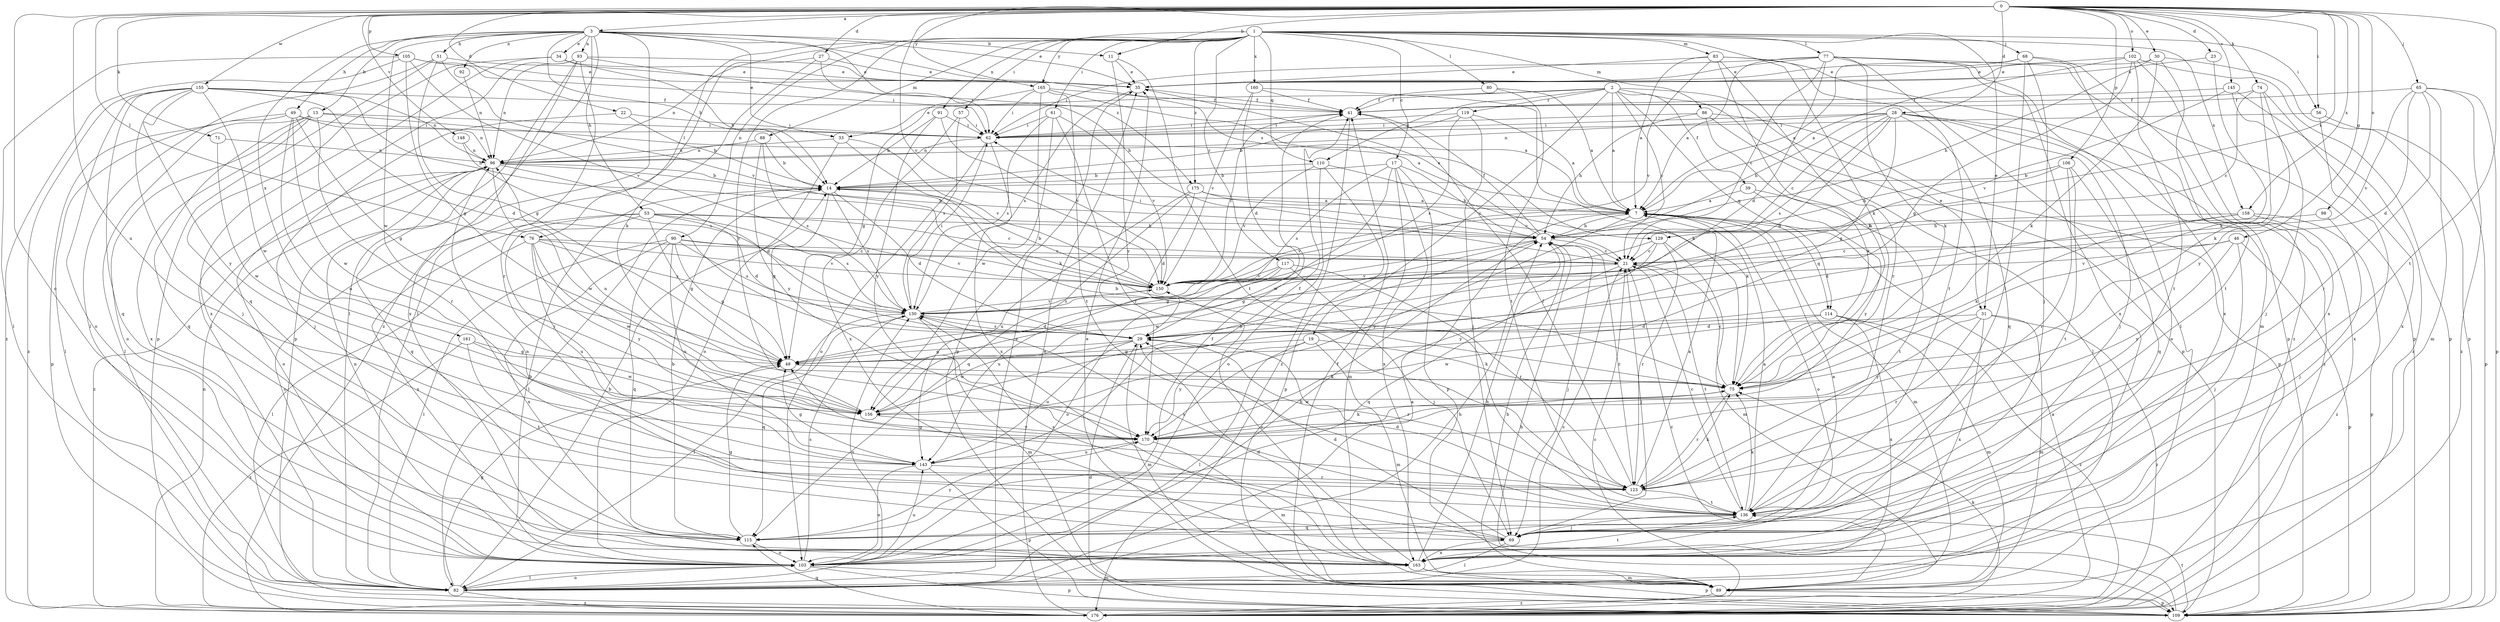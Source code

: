 strict digraph  {
0;
1;
2;
3;
7;
11;
13;
14;
17;
19;
21;
22;
23;
27;
28;
29;
30;
31;
33;
34;
35;
39;
41;
46;
48;
49;
51;
53;
54;
56;
57;
61;
62;
65;
68;
69;
71;
74;
75;
76;
77;
80;
82;
83;
86;
88;
89;
90;
91;
92;
93;
96;
98;
102;
103;
105;
106;
109;
110;
114;
115;
117;
119;
123;
129;
130;
136;
143;
145;
148;
150;
155;
156;
158;
160;
161;
163;
165;
170;
175;
176;
0 -> 3  [label=a];
0 -> 11  [label=b];
0 -> 22  [label=d];
0 -> 23  [label=d];
0 -> 27  [label=d];
0 -> 28  [label=d];
0 -> 30  [label=e];
0 -> 46  [label=g];
0 -> 56  [label=i];
0 -> 65  [label=j];
0 -> 71  [label=k];
0 -> 74  [label=k];
0 -> 76  [label=l];
0 -> 98  [label=o];
0 -> 102  [label=o];
0 -> 103  [label=o];
0 -> 105  [label=p];
0 -> 106  [label=p];
0 -> 129  [label=s];
0 -> 136  [label=t];
0 -> 143  [label=u];
0 -> 145  [label=v];
0 -> 148  [label=v];
0 -> 150  [label=v];
0 -> 155  [label=w];
0 -> 158  [label=x];
0 -> 165  [label=y];
1 -> 17  [label=c];
1 -> 31  [label=e];
1 -> 56  [label=i];
1 -> 57  [label=i];
1 -> 61  [label=i];
1 -> 68  [label=j];
1 -> 75  [label=k];
1 -> 76  [label=l];
1 -> 77  [label=l];
1 -> 80  [label=l];
1 -> 82  [label=l];
1 -> 83  [label=m];
1 -> 86  [label=m];
1 -> 88  [label=m];
1 -> 90  [label=n];
1 -> 91  [label=n];
1 -> 110  [label=q];
1 -> 117  [label=r];
1 -> 158  [label=x];
1 -> 160  [label=x];
1 -> 165  [label=y];
1 -> 170  [label=y];
1 -> 175  [label=z];
2 -> 7  [label=a];
2 -> 19  [label=c];
2 -> 21  [label=c];
2 -> 31  [label=e];
2 -> 33  [label=e];
2 -> 39  [label=f];
2 -> 41  [label=f];
2 -> 109  [label=p];
2 -> 110  [label=q];
2 -> 114  [label=q];
2 -> 119  [label=r];
3 -> 11  [label=b];
3 -> 13  [label=b];
3 -> 14  [label=b];
3 -> 33  [label=e];
3 -> 34  [label=e];
3 -> 35  [label=e];
3 -> 49  [label=h];
3 -> 51  [label=h];
3 -> 53  [label=h];
3 -> 82  [label=l];
3 -> 92  [label=n];
3 -> 93  [label=n];
3 -> 129  [label=s];
3 -> 156  [label=w];
3 -> 161  [label=x];
3 -> 175  [label=z];
3 -> 176  [label=z];
7 -> 54  [label=h];
7 -> 89  [label=m];
7 -> 103  [label=o];
7 -> 114  [label=q];
7 -> 150  [label=v];
7 -> 170  [label=y];
11 -> 35  [label=e];
11 -> 136  [label=t];
11 -> 170  [label=y];
13 -> 7  [label=a];
13 -> 62  [label=i];
13 -> 82  [label=l];
13 -> 103  [label=o];
13 -> 115  [label=q];
13 -> 123  [label=r];
13 -> 163  [label=x];
14 -> 7  [label=a];
14 -> 29  [label=d];
14 -> 48  [label=g];
14 -> 82  [label=l];
14 -> 130  [label=s];
17 -> 14  [label=b];
17 -> 54  [label=h];
17 -> 89  [label=m];
17 -> 109  [label=p];
17 -> 130  [label=s];
17 -> 156  [label=w];
17 -> 163  [label=x];
19 -> 48  [label=g];
19 -> 75  [label=k];
19 -> 82  [label=l];
19 -> 89  [label=m];
19 -> 170  [label=y];
21 -> 62  [label=i];
21 -> 69  [label=j];
21 -> 115  [label=q];
21 -> 136  [label=t];
21 -> 150  [label=v];
22 -> 14  [label=b];
22 -> 62  [label=i];
22 -> 69  [label=j];
23 -> 35  [label=e];
23 -> 75  [label=k];
27 -> 35  [label=e];
27 -> 62  [label=i];
27 -> 75  [label=k];
27 -> 96  [label=n];
28 -> 21  [label=c];
28 -> 29  [label=d];
28 -> 48  [label=g];
28 -> 54  [label=h];
28 -> 62  [label=i];
28 -> 69  [label=j];
28 -> 96  [label=n];
28 -> 103  [label=o];
28 -> 115  [label=q];
28 -> 130  [label=s];
28 -> 176  [label=z];
29 -> 48  [label=g];
29 -> 89  [label=m];
29 -> 123  [label=r];
29 -> 130  [label=s];
29 -> 143  [label=u];
29 -> 156  [label=w];
30 -> 35  [label=e];
30 -> 54  [label=h];
30 -> 75  [label=k];
30 -> 109  [label=p];
30 -> 136  [label=t];
31 -> 29  [label=d];
31 -> 89  [label=m];
31 -> 123  [label=r];
31 -> 163  [label=x];
31 -> 170  [label=y];
31 -> 176  [label=z];
33 -> 75  [label=k];
33 -> 96  [label=n];
33 -> 103  [label=o];
33 -> 150  [label=v];
34 -> 14  [label=b];
34 -> 35  [label=e];
34 -> 115  [label=q];
34 -> 163  [label=x];
35 -> 41  [label=f];
35 -> 130  [label=s];
39 -> 7  [label=a];
39 -> 136  [label=t];
39 -> 170  [label=y];
41 -> 62  [label=i];
41 -> 176  [label=z];
46 -> 21  [label=c];
46 -> 69  [label=j];
46 -> 109  [label=p];
46 -> 150  [label=v];
46 -> 170  [label=y];
48 -> 75  [label=k];
49 -> 48  [label=g];
49 -> 62  [label=i];
49 -> 82  [label=l];
49 -> 96  [label=n];
49 -> 109  [label=p];
49 -> 143  [label=u];
49 -> 156  [label=w];
51 -> 35  [label=e];
51 -> 48  [label=g];
51 -> 82  [label=l];
51 -> 109  [label=p];
51 -> 150  [label=v];
53 -> 21  [label=c];
53 -> 29  [label=d];
53 -> 48  [label=g];
53 -> 54  [label=h];
53 -> 103  [label=o];
53 -> 130  [label=s];
53 -> 163  [label=x];
53 -> 170  [label=y];
54 -> 21  [label=c];
54 -> 35  [label=e];
54 -> 41  [label=f];
54 -> 48  [label=g];
54 -> 69  [label=j];
54 -> 123  [label=r];
54 -> 156  [label=w];
56 -> 62  [label=i];
56 -> 109  [label=p];
56 -> 163  [label=x];
57 -> 62  [label=i];
57 -> 130  [label=s];
57 -> 163  [label=x];
61 -> 62  [label=i];
61 -> 123  [label=r];
61 -> 130  [label=s];
61 -> 150  [label=v];
61 -> 156  [label=w];
62 -> 96  [label=n];
62 -> 103  [label=o];
62 -> 163  [label=x];
65 -> 29  [label=d];
65 -> 41  [label=f];
65 -> 89  [label=m];
65 -> 109  [label=p];
65 -> 123  [label=r];
65 -> 150  [label=v];
65 -> 176  [label=z];
68 -> 7  [label=a];
68 -> 35  [label=e];
68 -> 69  [label=j];
68 -> 136  [label=t];
68 -> 163  [label=x];
68 -> 176  [label=z];
69 -> 7  [label=a];
69 -> 29  [label=d];
69 -> 82  [label=l];
69 -> 96  [label=n];
69 -> 130  [label=s];
69 -> 163  [label=x];
71 -> 96  [label=n];
71 -> 156  [label=w];
74 -> 21  [label=c];
74 -> 41  [label=f];
74 -> 75  [label=k];
74 -> 163  [label=x];
74 -> 170  [label=y];
75 -> 14  [label=b];
75 -> 21  [label=c];
75 -> 123  [label=r];
75 -> 156  [label=w];
76 -> 21  [label=c];
76 -> 82  [label=l];
76 -> 130  [label=s];
76 -> 143  [label=u];
76 -> 150  [label=v];
76 -> 156  [label=w];
76 -> 170  [label=y];
77 -> 7  [label=a];
77 -> 21  [label=c];
77 -> 29  [label=d];
77 -> 35  [label=e];
77 -> 62  [label=i];
77 -> 75  [label=k];
77 -> 82  [label=l];
77 -> 89  [label=m];
77 -> 109  [label=p];
77 -> 163  [label=x];
80 -> 7  [label=a];
80 -> 41  [label=f];
80 -> 136  [label=t];
82 -> 7  [label=a];
82 -> 14  [label=b];
82 -> 21  [label=c];
82 -> 35  [label=e];
82 -> 48  [label=g];
82 -> 54  [label=h];
82 -> 103  [label=o];
82 -> 130  [label=s];
82 -> 176  [label=z];
83 -> 7  [label=a];
83 -> 35  [label=e];
83 -> 75  [label=k];
83 -> 109  [label=p];
83 -> 123  [label=r];
83 -> 136  [label=t];
83 -> 150  [label=v];
86 -> 54  [label=h];
86 -> 62  [label=i];
86 -> 75  [label=k];
86 -> 82  [label=l];
86 -> 109  [label=p];
88 -> 14  [label=b];
88 -> 96  [label=n];
88 -> 130  [label=s];
88 -> 170  [label=y];
89 -> 21  [label=c];
89 -> 35  [label=e];
89 -> 54  [label=h];
89 -> 109  [label=p];
89 -> 176  [label=z];
90 -> 21  [label=c];
90 -> 48  [label=g];
90 -> 82  [label=l];
90 -> 115  [label=q];
90 -> 130  [label=s];
90 -> 143  [label=u];
90 -> 150  [label=v];
90 -> 163  [label=x];
91 -> 14  [label=b];
91 -> 62  [label=i];
91 -> 150  [label=v];
91 -> 170  [label=y];
92 -> 96  [label=n];
93 -> 35  [label=e];
93 -> 54  [label=h];
93 -> 82  [label=l];
93 -> 96  [label=n];
93 -> 109  [label=p];
93 -> 123  [label=r];
93 -> 163  [label=x];
96 -> 14  [label=b];
96 -> 29  [label=d];
96 -> 54  [label=h];
96 -> 103  [label=o];
96 -> 115  [label=q];
96 -> 156  [label=w];
96 -> 176  [label=z];
98 -> 54  [label=h];
98 -> 69  [label=j];
102 -> 7  [label=a];
102 -> 35  [label=e];
102 -> 48  [label=g];
102 -> 109  [label=p];
102 -> 136  [label=t];
102 -> 163  [label=x];
103 -> 14  [label=b];
103 -> 41  [label=f];
103 -> 54  [label=h];
103 -> 82  [label=l];
103 -> 89  [label=m];
103 -> 96  [label=n];
103 -> 109  [label=p];
103 -> 130  [label=s];
103 -> 136  [label=t];
103 -> 143  [label=u];
105 -> 35  [label=e];
105 -> 48  [label=g];
105 -> 62  [label=i];
105 -> 82  [label=l];
105 -> 150  [label=v];
105 -> 176  [label=z];
106 -> 14  [label=b];
106 -> 54  [label=h];
106 -> 115  [label=q];
106 -> 123  [label=r];
106 -> 136  [label=t];
109 -> 29  [label=d];
109 -> 41  [label=f];
109 -> 54  [label=h];
109 -> 136  [label=t];
110 -> 14  [label=b];
110 -> 75  [label=k];
110 -> 103  [label=o];
110 -> 109  [label=p];
110 -> 150  [label=v];
114 -> 29  [label=d];
114 -> 89  [label=m];
114 -> 156  [label=w];
114 -> 163  [label=x];
114 -> 176  [label=z];
115 -> 14  [label=b];
115 -> 48  [label=g];
115 -> 103  [label=o];
115 -> 170  [label=y];
117 -> 69  [label=j];
117 -> 103  [label=o];
117 -> 123  [label=r];
117 -> 143  [label=u];
117 -> 150  [label=v];
119 -> 7  [label=a];
119 -> 14  [label=b];
119 -> 62  [label=i];
119 -> 69  [label=j];
119 -> 130  [label=s];
123 -> 7  [label=a];
123 -> 41  [label=f];
123 -> 48  [label=g];
123 -> 75  [label=k];
123 -> 136  [label=t];
129 -> 21  [label=c];
129 -> 48  [label=g];
129 -> 89  [label=m];
129 -> 123  [label=r];
129 -> 170  [label=y];
130 -> 29  [label=d];
130 -> 62  [label=i];
130 -> 82  [label=l];
130 -> 89  [label=m];
130 -> 115  [label=q];
130 -> 150  [label=v];
136 -> 7  [label=a];
136 -> 21  [label=c];
136 -> 29  [label=d];
136 -> 69  [label=j];
136 -> 75  [label=k];
136 -> 115  [label=q];
136 -> 130  [label=s];
143 -> 41  [label=f];
143 -> 48  [label=g];
143 -> 103  [label=o];
143 -> 109  [label=p];
143 -> 123  [label=r];
145 -> 41  [label=f];
145 -> 69  [label=j];
145 -> 150  [label=v];
145 -> 176  [label=z];
148 -> 96  [label=n];
148 -> 130  [label=s];
150 -> 14  [label=b];
150 -> 41  [label=f];
150 -> 130  [label=s];
155 -> 29  [label=d];
155 -> 41  [label=f];
155 -> 54  [label=h];
155 -> 69  [label=j];
155 -> 96  [label=n];
155 -> 103  [label=o];
155 -> 115  [label=q];
155 -> 156  [label=w];
155 -> 170  [label=y];
155 -> 176  [label=z];
156 -> 54  [label=h];
156 -> 96  [label=n];
156 -> 170  [label=y];
158 -> 29  [label=d];
158 -> 54  [label=h];
158 -> 75  [label=k];
158 -> 109  [label=p];
158 -> 176  [label=z];
160 -> 29  [label=d];
160 -> 41  [label=f];
160 -> 75  [label=k];
160 -> 150  [label=v];
161 -> 48  [label=g];
161 -> 136  [label=t];
161 -> 156  [label=w];
161 -> 176  [label=z];
163 -> 29  [label=d];
163 -> 54  [label=h];
163 -> 89  [label=m];
163 -> 109  [label=p];
163 -> 150  [label=v];
165 -> 7  [label=a];
165 -> 41  [label=f];
165 -> 48  [label=g];
165 -> 62  [label=i];
165 -> 109  [label=p];
165 -> 136  [label=t];
170 -> 75  [label=k];
170 -> 89  [label=m];
170 -> 143  [label=u];
175 -> 7  [label=a];
175 -> 21  [label=c];
175 -> 29  [label=d];
175 -> 115  [label=q];
175 -> 143  [label=u];
176 -> 7  [label=a];
176 -> 21  [label=c];
176 -> 35  [label=e];
176 -> 75  [label=k];
176 -> 96  [label=n];
176 -> 115  [label=q];
}
